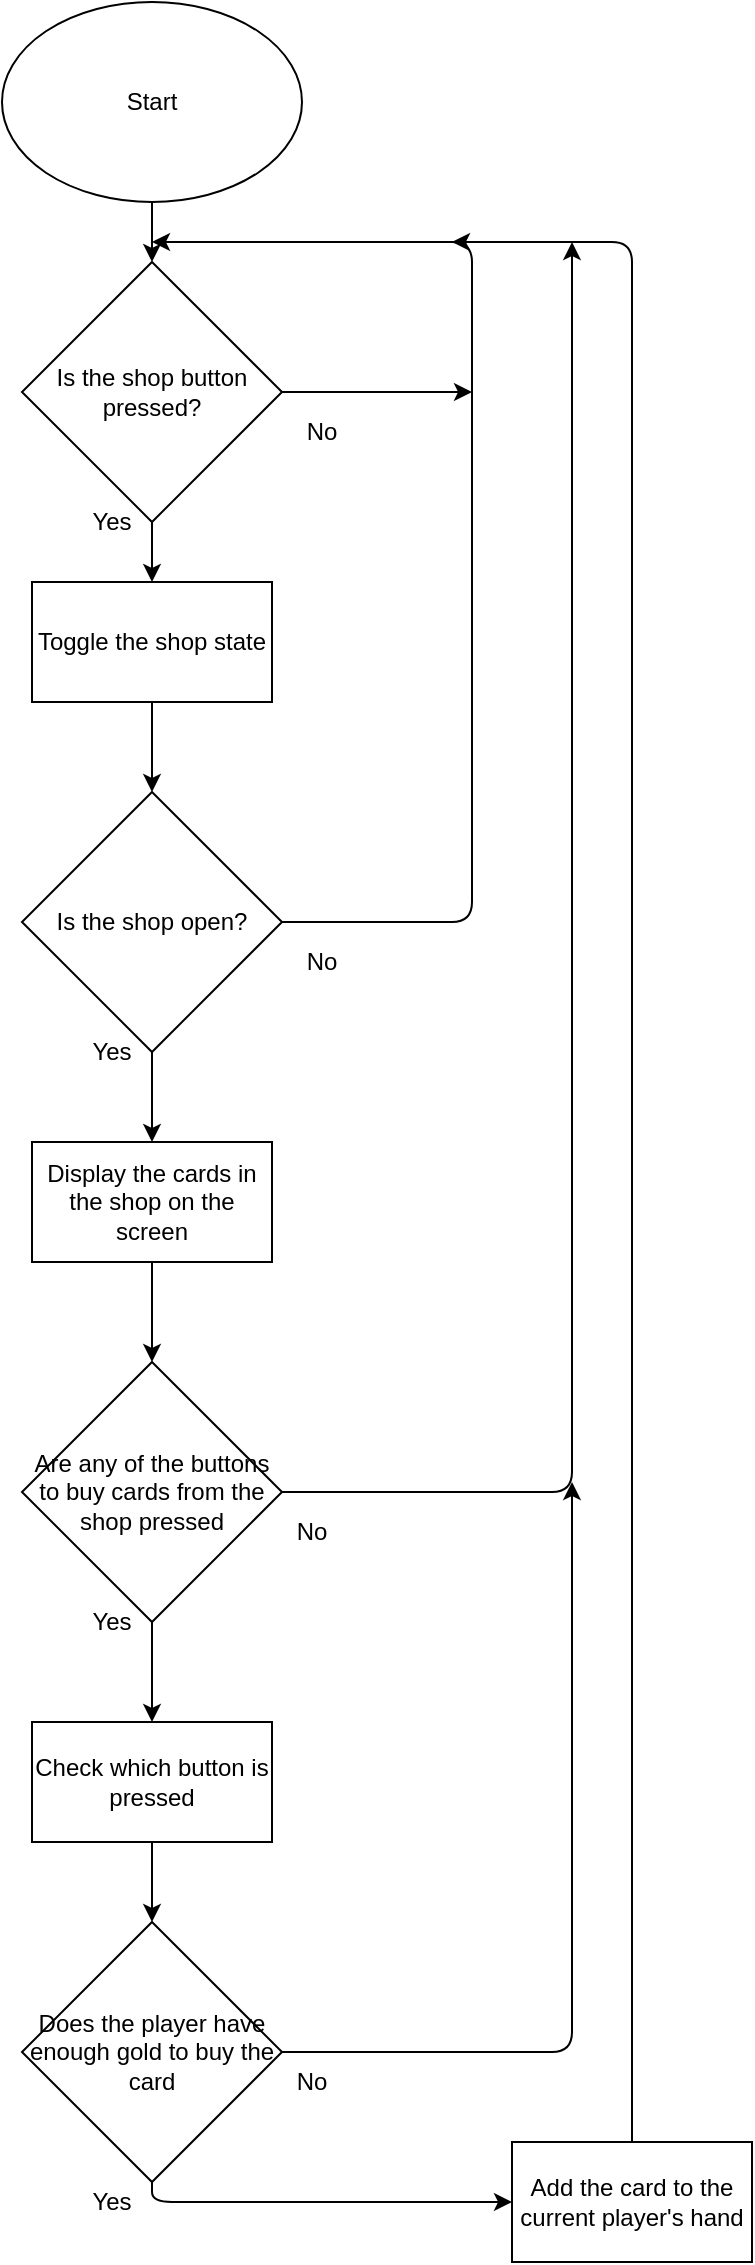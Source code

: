 <mxfile version="12.2.3" type="device" pages="1"><diagram id="bmTPOOIgAaUO1o0-jGzM" name="Page-1"><mxGraphModel dx="2048" dy="1132" grid="1" gridSize="10" guides="1" tooltips="1" connect="1" arrows="1" fold="1" page="1" pageScale="1" pageWidth="827" pageHeight="1169" math="0" shadow="0"><root><mxCell id="0"/><mxCell id="1" parent="0"/><mxCell id="nvYkcHHNNhQhcMOFRRpg-1" value="Start" style="ellipse;whiteSpace=wrap;html=1;" vertex="1" parent="1"><mxGeometry x="25" width="150" height="100" as="geometry"/></mxCell><mxCell id="nvYkcHHNNhQhcMOFRRpg-2" value="Is the shop open?" style="rhombus;whiteSpace=wrap;html=1;" vertex="1" parent="1"><mxGeometry x="35" y="395" width="130" height="130" as="geometry"/></mxCell><mxCell id="nvYkcHHNNhQhcMOFRRpg-3" value="Is the shop button pressed?" style="rhombus;whiteSpace=wrap;html=1;" vertex="1" parent="1"><mxGeometry x="35" y="130" width="130" height="130" as="geometry"/></mxCell><mxCell id="nvYkcHHNNhQhcMOFRRpg-4" value="" style="endArrow=classic;html=1;exitX=0.5;exitY=1;exitDx=0;exitDy=0;entryX=0.5;entryY=0;entryDx=0;entryDy=0;" edge="1" parent="1" source="nvYkcHHNNhQhcMOFRRpg-1" target="nvYkcHHNNhQhcMOFRRpg-3"><mxGeometry width="50" height="50" relative="1" as="geometry"><mxPoint x="20" y="490" as="sourcePoint"/><mxPoint x="70" y="440" as="targetPoint"/></mxGeometry></mxCell><mxCell id="nvYkcHHNNhQhcMOFRRpg-5" value="" style="endArrow=classic;html=1;exitX=0.5;exitY=1;exitDx=0;exitDy=0;entryX=0.5;entryY=0;entryDx=0;entryDy=0;" edge="1" parent="1" source="nvYkcHHNNhQhcMOFRRpg-3" target="nvYkcHHNNhQhcMOFRRpg-11"><mxGeometry width="50" height="50" relative="1" as="geometry"><mxPoint x="30" y="490" as="sourcePoint"/><mxPoint x="80" y="440" as="targetPoint"/><Array as="points"/></mxGeometry></mxCell><mxCell id="nvYkcHHNNhQhcMOFRRpg-6" value="" style="endArrow=classic;html=1;exitX=1;exitY=0.5;exitDx=0;exitDy=0;" edge="1" parent="1" source="nvYkcHHNNhQhcMOFRRpg-2"><mxGeometry width="50" height="50" relative="1" as="geometry"><mxPoint x="30" y="490" as="sourcePoint"/><mxPoint x="100" y="120" as="targetPoint"/><Array as="points"><mxPoint x="260" y="460"/><mxPoint x="260" y="120"/></Array></mxGeometry></mxCell><mxCell id="nvYkcHHNNhQhcMOFRRpg-7" value="No" style="text;html=1;strokeColor=none;fillColor=none;align=center;verticalAlign=middle;whiteSpace=wrap;rounded=0;" vertex="1" parent="1"><mxGeometry x="165" y="460" width="40" height="40" as="geometry"/></mxCell><mxCell id="nvYkcHHNNhQhcMOFRRpg-8" value="No" style="text;html=1;strokeColor=none;fillColor=none;align=center;verticalAlign=middle;whiteSpace=wrap;rounded=0;" vertex="1" parent="1"><mxGeometry x="165" y="195" width="40" height="40" as="geometry"/></mxCell><mxCell id="nvYkcHHNNhQhcMOFRRpg-9" value="" style="endArrow=classic;html=1;exitX=1;exitY=0.5;exitDx=0;exitDy=0;" edge="1" parent="1" source="nvYkcHHNNhQhcMOFRRpg-3"><mxGeometry width="50" height="50" relative="1" as="geometry"><mxPoint x="190" y="160" as="sourcePoint"/><mxPoint x="260" y="195" as="targetPoint"/></mxGeometry></mxCell><mxCell id="nvYkcHHNNhQhcMOFRRpg-11" value="Toggle the shop state" style="rounded=0;whiteSpace=wrap;html=1;" vertex="1" parent="1"><mxGeometry x="40" y="290" width="120" height="60" as="geometry"/></mxCell><mxCell id="nvYkcHHNNhQhcMOFRRpg-12" value="" style="endArrow=classic;html=1;exitX=0.5;exitY=1;exitDx=0;exitDy=0;entryX=0.5;entryY=0;entryDx=0;entryDy=0;" edge="1" parent="1" source="nvYkcHHNNhQhcMOFRRpg-11" target="nvYkcHHNNhQhcMOFRRpg-2"><mxGeometry width="50" height="50" relative="1" as="geometry"><mxPoint x="30" y="600" as="sourcePoint"/><mxPoint x="80" y="550" as="targetPoint"/></mxGeometry></mxCell><mxCell id="nvYkcHHNNhQhcMOFRRpg-13" value="Display the cards in the shop on the screen" style="rounded=0;whiteSpace=wrap;html=1;" vertex="1" parent="1"><mxGeometry x="40" y="570" width="120" height="60" as="geometry"/></mxCell><mxCell id="nvYkcHHNNhQhcMOFRRpg-14" value="" style="endArrow=classic;html=1;exitX=0.5;exitY=1;exitDx=0;exitDy=0;entryX=0.5;entryY=0;entryDx=0;entryDy=0;" edge="1" parent="1" source="nvYkcHHNNhQhcMOFRRpg-2" target="nvYkcHHNNhQhcMOFRRpg-13"><mxGeometry width="50" height="50" relative="1" as="geometry"><mxPoint x="30" y="700" as="sourcePoint"/><mxPoint x="80" y="650" as="targetPoint"/></mxGeometry></mxCell><mxCell id="nvYkcHHNNhQhcMOFRRpg-15" value="Are any of the buttons to buy cards from the shop pressed" style="rhombus;whiteSpace=wrap;html=1;" vertex="1" parent="1"><mxGeometry x="35" y="680" width="130" height="130" as="geometry"/></mxCell><mxCell id="nvYkcHHNNhQhcMOFRRpg-16" value="" style="endArrow=classic;html=1;exitX=0.5;exitY=1;exitDx=0;exitDy=0;entryX=0.5;entryY=0;entryDx=0;entryDy=0;" edge="1" parent="1" source="nvYkcHHNNhQhcMOFRRpg-13" target="nvYkcHHNNhQhcMOFRRpg-15"><mxGeometry width="50" height="50" relative="1" as="geometry"><mxPoint x="30" y="880" as="sourcePoint"/><mxPoint x="80" y="830" as="targetPoint"/></mxGeometry></mxCell><mxCell id="nvYkcHHNNhQhcMOFRRpg-17" value="" style="endArrow=classic;html=1;exitX=1;exitY=0.5;exitDx=0;exitDy=0;" edge="1" parent="1" source="nvYkcHHNNhQhcMOFRRpg-15"><mxGeometry width="50" height="50" relative="1" as="geometry"><mxPoint x="30" y="880" as="sourcePoint"/><mxPoint x="310" y="120" as="targetPoint"/><Array as="points"><mxPoint x="310" y="745"/><mxPoint x="310" y="540"/></Array></mxGeometry></mxCell><mxCell id="nvYkcHHNNhQhcMOFRRpg-18" value="No" style="text;html=1;strokeColor=none;fillColor=none;align=center;verticalAlign=middle;whiteSpace=wrap;rounded=0;" vertex="1" parent="1"><mxGeometry x="160" y="745" width="40" height="40" as="geometry"/></mxCell><mxCell id="nvYkcHHNNhQhcMOFRRpg-19" value="Check which button is pressed" style="rounded=0;whiteSpace=wrap;html=1;" vertex="1" parent="1"><mxGeometry x="40" y="860" width="120" height="60" as="geometry"/></mxCell><mxCell id="nvYkcHHNNhQhcMOFRRpg-20" value="" style="endArrow=classic;html=1;exitX=0.5;exitY=1;exitDx=0;exitDy=0;entryX=0.5;entryY=0;entryDx=0;entryDy=0;" edge="1" parent="1" source="nvYkcHHNNhQhcMOFRRpg-15" target="nvYkcHHNNhQhcMOFRRpg-19"><mxGeometry width="50" height="50" relative="1" as="geometry"><mxPoint x="30" y="990" as="sourcePoint"/><mxPoint x="80" y="940" as="targetPoint"/></mxGeometry></mxCell><mxCell id="nvYkcHHNNhQhcMOFRRpg-21" value="Does the player have enough gold to buy the card" style="rhombus;whiteSpace=wrap;html=1;" vertex="1" parent="1"><mxGeometry x="35" y="960" width="130" height="130" as="geometry"/></mxCell><mxCell id="nvYkcHHNNhQhcMOFRRpg-22" value="" style="endArrow=classic;html=1;exitX=1;exitY=0.5;exitDx=0;exitDy=0;" edge="1" parent="1" source="nvYkcHHNNhQhcMOFRRpg-21"><mxGeometry width="50" height="50" relative="1" as="geometry"><mxPoint x="30" y="1160" as="sourcePoint"/><mxPoint x="310" y="740" as="targetPoint"/><Array as="points"><mxPoint x="310" y="1025"/></Array></mxGeometry></mxCell><mxCell id="nvYkcHHNNhQhcMOFRRpg-23" value="" style="endArrow=classic;html=1;exitX=0.5;exitY=1;exitDx=0;exitDy=0;entryX=0.5;entryY=0;entryDx=0;entryDy=0;" edge="1" parent="1" source="nvYkcHHNNhQhcMOFRRpg-19" target="nvYkcHHNNhQhcMOFRRpg-21"><mxGeometry width="50" height="50" relative="1" as="geometry"><mxPoint x="30" y="1160" as="sourcePoint"/><mxPoint x="80" y="1110" as="targetPoint"/></mxGeometry></mxCell><mxCell id="nvYkcHHNNhQhcMOFRRpg-24" value="" style="endArrow=classic;html=1;exitX=0.5;exitY=1;exitDx=0;exitDy=0;entryX=0;entryY=0.5;entryDx=0;entryDy=0;" edge="1" parent="1" source="nvYkcHHNNhQhcMOFRRpg-21" target="nvYkcHHNNhQhcMOFRRpg-25"><mxGeometry width="50" height="50" relative="1" as="geometry"><mxPoint x="30" y="1160" as="sourcePoint"/><mxPoint x="200" y="1100" as="targetPoint"/><Array as="points"><mxPoint x="100" y="1100"/></Array></mxGeometry></mxCell><mxCell id="nvYkcHHNNhQhcMOFRRpg-25" value="Add the card to the current player's hand" style="rounded=0;whiteSpace=wrap;html=1;" vertex="1" parent="1"><mxGeometry x="280" y="1070" width="120" height="60" as="geometry"/></mxCell><mxCell id="nvYkcHHNNhQhcMOFRRpg-26" value="" style="endArrow=classic;html=1;exitX=0.5;exitY=0;exitDx=0;exitDy=0;" edge="1" parent="1" source="nvYkcHHNNhQhcMOFRRpg-25"><mxGeometry width="50" height="50" relative="1" as="geometry"><mxPoint x="30" y="1200" as="sourcePoint"/><mxPoint x="250" y="120" as="targetPoint"/><Array as="points"><mxPoint x="340" y="120"/></Array></mxGeometry></mxCell><mxCell id="nvYkcHHNNhQhcMOFRRpg-27" value="Yes" style="text;html=1;strokeColor=none;fillColor=none;align=center;verticalAlign=middle;whiteSpace=wrap;rounded=0;" vertex="1" parent="1"><mxGeometry x="60" y="1090" width="40" height="20" as="geometry"/></mxCell><mxCell id="nvYkcHHNNhQhcMOFRRpg-28" value="Yes" style="text;html=1;strokeColor=none;fillColor=none;align=center;verticalAlign=middle;whiteSpace=wrap;rounded=0;" vertex="1" parent="1"><mxGeometry x="60" y="800" width="40" height="20" as="geometry"/></mxCell><mxCell id="nvYkcHHNNhQhcMOFRRpg-29" value="Yes" style="text;html=1;strokeColor=none;fillColor=none;align=center;verticalAlign=middle;whiteSpace=wrap;rounded=0;" vertex="1" parent="1"><mxGeometry x="60" y="515" width="40" height="20" as="geometry"/></mxCell><mxCell id="nvYkcHHNNhQhcMOFRRpg-30" value="Yes" style="text;html=1;strokeColor=none;fillColor=none;align=center;verticalAlign=middle;whiteSpace=wrap;rounded=0;" vertex="1" parent="1"><mxGeometry x="60" y="250" width="40" height="20" as="geometry"/></mxCell><mxCell id="nvYkcHHNNhQhcMOFRRpg-31" value="No" style="text;html=1;strokeColor=none;fillColor=none;align=center;verticalAlign=middle;whiteSpace=wrap;rounded=0;" vertex="1" parent="1"><mxGeometry x="160" y="1020" width="40" height="40" as="geometry"/></mxCell></root></mxGraphModel></diagram></mxfile>